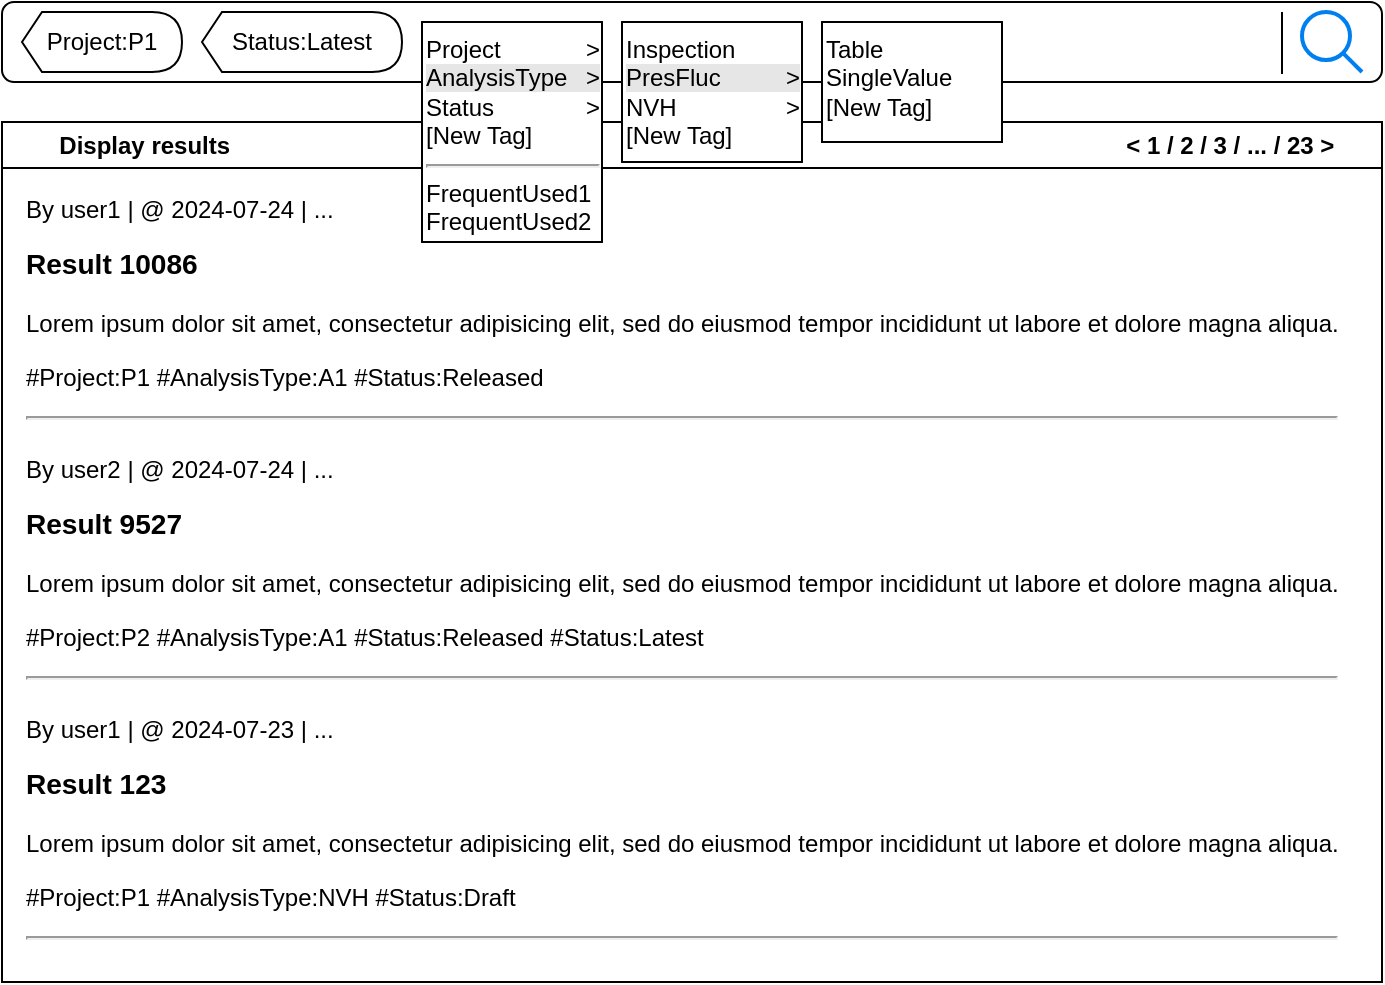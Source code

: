 <mxfile version="24.7.17" pages="3">
  <diagram name="TagSearch" id="zBwei9PQt_Li9ydob0ZS">
    <mxGraphModel dx="1042" dy="575" grid="1" gridSize="10" guides="1" tooltips="1" connect="1" arrows="1" fold="1" page="1" pageScale="1" pageWidth="850" pageHeight="1100" math="0" shadow="0">
      <root>
        <mxCell id="0" />
        <mxCell id="1" parent="0" />
        <mxCell id="ECkT6tzUoGMO_VVI9PxC-14" value="&lt;span style=&quot;white-space: pre;&quot;&gt;&#x9;&lt;/span&gt;Display results&lt;span style=&quot;white-space: pre;&quot;&gt;&#x9;&lt;/span&gt;&lt;span style=&quot;white-space: pre;&quot;&gt;&#x9;&lt;/span&gt;&lt;span style=&quot;white-space: pre;&quot;&gt;&#x9;&lt;/span&gt;&lt;span style=&quot;white-space: pre;&quot;&gt;&#x9;&lt;/span&gt;&lt;span style=&quot;white-space: pre;&quot;&gt;&#x9;&lt;/span&gt;&lt;span style=&quot;white-space: pre;&quot;&gt;&#x9;&lt;/span&gt;&lt;span style=&quot;white-space: pre;&quot;&gt;&#x9;&lt;/span&gt;&lt;span style=&quot;white-space: pre;&quot;&gt;&#x9;&lt;/span&gt;&lt;span style=&quot;white-space: pre;&quot;&gt;&#x9;&lt;/span&gt;&lt;span style=&quot;white-space: pre;&quot;&gt;&#x9;&lt;/span&gt;&lt;span style=&quot;white-space: pre;&quot;&gt;&#x9;&lt;/span&gt;&lt;span style=&quot;white-space: pre;&quot;&gt;&#x9;&lt;/span&gt;&lt;span style=&quot;white-space: pre;&quot;&gt;&#x9;&lt;/span&gt;&lt;span style=&quot;white-space: pre;&quot;&gt;&#x9;&lt;/span&gt;&lt;span style=&quot;white-space: pre;&quot;&gt;&#x9;&lt;span style=&quot;white-space: pre;&quot;&gt;&#x9;&lt;/span&gt;&lt;span style=&quot;white-space: pre;&quot;&gt;&#x9;&lt;/span&gt;&lt;/span&gt;&amp;lt; 1 / 2 / 3 / ... / 23 &amp;gt;" style="swimlane;whiteSpace=wrap;html=1;align=left;" parent="1" vertex="1">
          <mxGeometry x="90" y="110" width="690" height="430" as="geometry" />
        </mxCell>
        <mxCell id="ECkT6tzUoGMO_VVI9PxC-15" value="&lt;p style=&quot;margin-top: 0px;&quot;&gt;By user1 | @ 2024-07-24 | ...&lt;/p&gt;&lt;h3 style=&quot;margin-top: 0px;&quot;&gt;Result 10086&lt;/h3&gt;&lt;p&gt;Lorem ipsum dolor sit amet, consectetur adipisicing elit, sed do eiusmod tempor incididunt ut labore et dolore magna aliqua.&lt;/p&gt;&lt;p&gt;#Project:P1 #AnalysisType:A1 #Status:Released&lt;/p&gt;&lt;hr&gt;" style="text;html=1;whiteSpace=wrap;overflow=hidden;rounded=0;" parent="ECkT6tzUoGMO_VVI9PxC-14" vertex="1">
          <mxGeometry x="10" y="30" width="670" height="120" as="geometry" />
        </mxCell>
        <mxCell id="ECkT6tzUoGMO_VVI9PxC-16" value="&lt;p style=&quot;margin-top: 0px;&quot;&gt;By user2 | @ 2024-07-24 | ...&lt;/p&gt;&lt;h3 style=&quot;margin-top: 0px;&quot;&gt;Result 9527&lt;/h3&gt;&lt;p&gt;Lorem ipsum dolor sit amet, consectetur adipisicing elit, sed do eiusmod tempor incididunt ut labore et dolore magna aliqua.&lt;/p&gt;&lt;p&gt;#Project:P2 #AnalysisType:A1 #Status:Released #Status:Latest&lt;/p&gt;&lt;hr&gt;" style="text;html=1;whiteSpace=wrap;overflow=hidden;rounded=0;" parent="ECkT6tzUoGMO_VVI9PxC-14" vertex="1">
          <mxGeometry x="10" y="160" width="670" height="120" as="geometry" />
        </mxCell>
        <mxCell id="ECkT6tzUoGMO_VVI9PxC-17" value="&lt;p style=&quot;margin-top: 0px;&quot;&gt;By user1 | @ 2024-07-23 | ...&lt;/p&gt;&lt;h3 style=&quot;margin-top: 0px;&quot;&gt;Result 123&lt;/h3&gt;&lt;p&gt;Lorem ipsum dolor sit amet, consectetur adipisicing elit, sed do eiusmod tempor incididunt ut labore et dolore magna aliqua.&lt;/p&gt;&lt;p&gt;#Project:P1 #AnalysisType:NVH #Status:Draft&lt;/p&gt;&lt;hr&gt;" style="text;html=1;whiteSpace=wrap;overflow=hidden;rounded=0;" parent="ECkT6tzUoGMO_VVI9PxC-14" vertex="1">
          <mxGeometry x="10" y="290" width="670" height="120" as="geometry" />
        </mxCell>
        <mxCell id="ECkT6tzUoGMO_VVI9PxC-1" value="" style="rounded=1;whiteSpace=wrap;html=1;" parent="1" vertex="1">
          <mxGeometry x="90" y="50" width="690" height="40" as="geometry" />
        </mxCell>
        <mxCell id="ECkT6tzUoGMO_VVI9PxC-2" value="" style="html=1;verticalLabelPosition=bottom;align=center;labelBackgroundColor=#ffffff;verticalAlign=top;strokeWidth=2;strokeColor=#0080F0;shadow=0;dashed=0;shape=mxgraph.ios7.icons.looking_glass;" parent="1" vertex="1">
          <mxGeometry x="740" y="55" width="30" height="30" as="geometry" />
        </mxCell>
        <mxCell id="ECkT6tzUoGMO_VVI9PxC-3" value="" style="endArrow=none;html=1;rounded=0;" parent="1" edge="1">
          <mxGeometry width="50" height="50" relative="1" as="geometry">
            <mxPoint x="730" y="86" as="sourcePoint" />
            <mxPoint x="730" y="55" as="targetPoint" />
          </mxGeometry>
        </mxCell>
        <mxCell id="ECkT6tzUoGMO_VVI9PxC-6" value="Project&lt;span style=&quot;white-space: pre;&quot;&gt;&#x9;&lt;span style=&quot;white-space: pre;&quot;&gt;&#x9;&lt;/span&gt;&amp;gt;&lt;/span&gt;&lt;div&gt;&lt;span style=&quot;background-color: rgb(230, 230, 230);&quot;&gt;AnalysisType&lt;span style=&quot;white-space: pre;&quot;&gt;&#x9;&lt;/span&gt;&amp;gt;&lt;/span&gt;&lt;/div&gt;&lt;div&gt;Status&lt;span style=&quot;white-space: pre;&quot;&gt;&#x9;&lt;/span&gt;&lt;span style=&quot;white-space: pre;&quot;&gt;&#x9;&lt;/span&gt;&amp;gt;&lt;/div&gt;&lt;div&gt;[New Tag]&lt;/div&gt;&lt;div&gt;&lt;hr&gt;FrequentUsed1&lt;/div&gt;&lt;div&gt;FrequentUsed2&lt;/div&gt;" style="rounded=0;whiteSpace=wrap;html=1;align=left;verticalAlign=top;" parent="1" vertex="1">
          <mxGeometry x="300" y="60" width="90" height="110" as="geometry" />
        </mxCell>
        <mxCell id="ECkT6tzUoGMO_VVI9PxC-9" value="Project:P1" style="shape=display;whiteSpace=wrap;html=1;size=0.125;" parent="1" vertex="1">
          <mxGeometry x="100" y="55" width="80" height="30" as="geometry" />
        </mxCell>
        <mxCell id="ECkT6tzUoGMO_VVI9PxC-10" value="Status:Latest" style="shape=display;whiteSpace=wrap;html=1;size=0.1;" parent="1" vertex="1">
          <mxGeometry x="190" y="55" width="100" height="30" as="geometry" />
        </mxCell>
        <mxCell id="ECkT6tzUoGMO_VVI9PxC-12" value="Inspection&lt;br&gt;&lt;div&gt;&lt;span style=&quot;background-color: rgb(230, 230, 230);&quot;&gt;PresFluc&lt;span style=&quot;white-space: pre;&quot;&gt;&#x9;&lt;span style=&quot;white-space: pre;&quot;&gt;&#x9;&lt;/span&gt;&lt;/span&gt;&amp;gt;&lt;/span&gt;&lt;/div&gt;&lt;div&gt;NVH&lt;span style=&quot;white-space: pre;&quot;&gt;&#x9;&lt;/span&gt;&lt;span style=&quot;white-space: pre;&quot;&gt;&#x9;&lt;/span&gt;&amp;gt;&lt;/div&gt;&lt;div&gt;[New Tag]&lt;/div&gt;" style="rounded=0;whiteSpace=wrap;html=1;align=left;verticalAlign=top;" parent="1" vertex="1">
          <mxGeometry x="400" y="60" width="90" height="70" as="geometry" />
        </mxCell>
        <mxCell id="ECkT6tzUoGMO_VVI9PxC-13" value="&lt;div&gt;Table&lt;/div&gt;&lt;div&gt;SingleValue&lt;/div&gt;&lt;div&gt;[New Tag]&lt;/div&gt;" style="rounded=0;whiteSpace=wrap;html=1;align=left;verticalAlign=top;" parent="1" vertex="1">
          <mxGeometry x="500" y="60" width="90" height="60" as="geometry" />
        </mxCell>
      </root>
    </mxGraphModel>
  </diagram>
  <diagram id="V8-8T3nEZxwxPEHthSAI" name="Analysis2Stat">
    <mxGraphModel dx="1042" dy="575" grid="1" gridSize="10" guides="1" tooltips="1" connect="1" arrows="1" fold="1" page="1" pageScale="1" pageWidth="850" pageHeight="1100" math="0" shadow="0">
      <root>
        <mxCell id="0" />
        <mxCell id="1" parent="0" />
        <mxCell id="Xb0zvxQMypjNWtAaK_UK-1" value="Result database" style="rounded=1;whiteSpace=wrap;html=1;" vertex="1" parent="1">
          <mxGeometry x="550" y="160" width="120" height="60" as="geometry" />
        </mxCell>
        <mxCell id="Xb0zvxQMypjNWtAaK_UK-2" value="Analysis service" style="rounded=1;whiteSpace=wrap;html=1;" vertex="1" parent="1">
          <mxGeometry x="180" y="160" width="120" height="60" as="geometry" />
        </mxCell>
        <mxCell id="Xb0zvxQMypjNWtAaK_UK-3" value="Analysis recipe" style="image;aspect=fixed;html=1;points=[];align=center;fontSize=12;image=img/lib/azure2/general/Files.svg;" vertex="1" parent="1">
          <mxGeometry x="210" y="60" width="54.86" height="60" as="geometry" />
        </mxCell>
        <mxCell id="Xb0zvxQMypjNWtAaK_UK-4" value="Stat results" style="sketch=0;html=1;aspect=fixed;strokeColor=none;shadow=0;fillColor=#3B8DF1;verticalAlign=top;labelPosition=center;verticalLabelPosition=bottom;shape=mxgraph.gcp2.database_3" vertex="1" parent="1">
          <mxGeometry x="570" y="40" width="56" height="80" as="geometry" />
        </mxCell>
        <mxCell id="Xb0zvxQMypjNWtAaK_UK-5" value="" style="endArrow=classic;html=1;rounded=0;" edge="1" parent="1">
          <mxGeometry width="50" height="50" relative="1" as="geometry">
            <mxPoint x="80" y="350" as="sourcePoint" />
            <mxPoint x="80" y="250" as="targetPoint" />
          </mxGeometry>
        </mxCell>
        <mxCell id="Xb0zvxQMypjNWtAaK_UK-6" value="" style="endArrow=classic;html=1;rounded=0;" edge="1" parent="1">
          <mxGeometry width="50" height="50" relative="1" as="geometry">
            <mxPoint x="80" y="350" as="sourcePoint" />
            <mxPoint x="290" y="350" as="targetPoint" />
          </mxGeometry>
        </mxCell>
        <mxCell id="Xb0zvxQMypjNWtAaK_UK-7" value="" style="endArrow=none;html=1;rounded=0;" edge="1" parent="1">
          <mxGeometry width="50" height="50" relative="1" as="geometry">
            <mxPoint x="90" y="340" as="sourcePoint" />
            <mxPoint x="270" y="350" as="targetPoint" />
            <Array as="points">
              <mxPoint x="110" y="340" />
              <mxPoint x="120" y="310" />
              <mxPoint x="130" y="330" />
              <mxPoint x="150" y="250" />
              <mxPoint x="160" y="300" />
              <mxPoint x="180" y="340" />
              <mxPoint x="200" y="330" />
              <mxPoint x="210" y="340" />
              <mxPoint x="220" y="290" />
              <mxPoint x="230" y="340" />
            </Array>
          </mxGeometry>
        </mxCell>
        <mxCell id="Xb0zvxQMypjNWtAaK_UK-8" value="" style="endArrow=classic;html=1;rounded=0;" edge="1" parent="1">
          <mxGeometry width="50" height="50" relative="1" as="geometry">
            <mxPoint x="480" y="350" as="sourcePoint" />
            <mxPoint x="480" y="260" as="targetPoint" />
          </mxGeometry>
        </mxCell>
        <mxCell id="Xb0zvxQMypjNWtAaK_UK-9" value="" style="endArrow=classic;html=1;rounded=0;" edge="1" parent="1">
          <mxGeometry width="50" height="50" relative="1" as="geometry">
            <mxPoint x="480" y="350" as="sourcePoint" />
            <mxPoint x="710" y="350" as="targetPoint" />
          </mxGeometry>
        </mxCell>
        <mxCell id="Xb0zvxQMypjNWtAaK_UK-10" value="" style="shape=waypoint;sketch=0;fillStyle=solid;size=6;pointerEvents=1;points=[];fillColor=none;resizable=0;rotatable=0;perimeter=centerPerimeter;snapToPoint=1;" vertex="1" parent="1">
          <mxGeometry x="490" y="320" width="20" height="20" as="geometry" />
        </mxCell>
        <mxCell id="Xb0zvxQMypjNWtAaK_UK-11" value="" style="shape=waypoint;sketch=0;fillStyle=solid;size=6;pointerEvents=1;points=[];fillColor=none;resizable=0;rotatable=0;perimeter=centerPerimeter;snapToPoint=1;" vertex="1" parent="1">
          <mxGeometry x="510" y="310" width="20" height="20" as="geometry" />
        </mxCell>
        <mxCell id="Xb0zvxQMypjNWtAaK_UK-12" value="" style="shape=waypoint;sketch=0;fillStyle=solid;size=6;pointerEvents=1;points=[];fillColor=none;resizable=0;rotatable=0;perimeter=centerPerimeter;snapToPoint=1;" vertex="1" parent="1">
          <mxGeometry x="530" y="330" width="20" height="20" as="geometry" />
        </mxCell>
        <mxCell id="Xb0zvxQMypjNWtAaK_UK-13" value="" style="shape=waypoint;sketch=0;fillStyle=solid;size=6;pointerEvents=1;points=[];fillColor=none;resizable=0;rotatable=0;perimeter=centerPerimeter;snapToPoint=1;" vertex="1" parent="1">
          <mxGeometry x="550" y="320" width="20" height="20" as="geometry" />
        </mxCell>
        <mxCell id="Xb0zvxQMypjNWtAaK_UK-14" value="" style="shape=waypoint;sketch=0;fillStyle=solid;size=6;pointerEvents=1;points=[];fillColor=none;resizable=0;rotatable=0;perimeter=centerPerimeter;snapToPoint=1;" vertex="1" parent="1">
          <mxGeometry x="570" y="330" width="20" height="20" as="geometry" />
        </mxCell>
        <mxCell id="Xb0zvxQMypjNWtAaK_UK-15" value="" style="shape=waypoint;sketch=0;fillStyle=solid;size=6;pointerEvents=1;points=[];fillColor=none;resizable=0;rotatable=0;perimeter=centerPerimeter;snapToPoint=1;" vertex="1" parent="1">
          <mxGeometry x="590" y="310" width="20" height="20" as="geometry" />
        </mxCell>
        <mxCell id="Xb0zvxQMypjNWtAaK_UK-16" value="" style="shape=waypoint;sketch=0;fillStyle=solid;size=6;pointerEvents=1;points=[];fillColor=none;resizable=0;rotatable=0;perimeter=centerPerimeter;snapToPoint=1;" vertex="1" parent="1">
          <mxGeometry x="610" y="320" width="20" height="20" as="geometry" />
        </mxCell>
        <mxCell id="Xb0zvxQMypjNWtAaK_UK-17" value="" style="shape=waypoint;sketch=0;fillStyle=solid;size=6;pointerEvents=1;points=[];fillColor=none;resizable=0;rotatable=0;perimeter=centerPerimeter;snapToPoint=1;" vertex="1" parent="1">
          <mxGeometry x="630" y="250" width="20" height="20" as="geometry" />
        </mxCell>
        <mxCell id="Xb0zvxQMypjNWtAaK_UK-18" value="" style="shape=waypoint;sketch=0;fillStyle=solid;size=6;pointerEvents=1;points=[];fillColor=none;resizable=0;rotatable=0;perimeter=centerPerimeter;snapToPoint=1;" vertex="1" parent="1">
          <mxGeometry x="650" y="320" width="20" height="20" as="geometry" />
        </mxCell>
        <mxCell id="Xb0zvxQMypjNWtAaK_UK-19" value="" style="shape=waypoint;sketch=0;fillStyle=solid;size=6;pointerEvents=1;points=[];fillColor=none;resizable=0;rotatable=0;perimeter=centerPerimeter;snapToPoint=1;" vertex="1" parent="1">
          <mxGeometry x="670" y="320" width="20" height="20" as="geometry" />
        </mxCell>
        <mxCell id="Xb0zvxQMypjNWtAaK_UK-20" value="" style="endArrow=none;dashed=1;html=1;rounded=0;" edge="1" parent="1">
          <mxGeometry width="50" height="50" relative="1" as="geometry">
            <mxPoint x="150" y="340" as="sourcePoint" />
            <mxPoint x="150" y="210" as="targetPoint" />
          </mxGeometry>
        </mxCell>
        <mxCell id="Xb0zvxQMypjNWtAaK_UK-21" value="Extraction" style="endArrow=classic;html=1;rounded=0;dashed=1;dashPattern=1 2;" edge="1" parent="1" target="Xb0zvxQMypjNWtAaK_UK-10">
          <mxGeometry width="50" height="50" relative="1" as="geometry">
            <mxPoint x="150" y="250" as="sourcePoint" />
            <mxPoint x="390" y="280" as="targetPoint" />
            <Array as="points">
              <mxPoint x="330" y="250" />
              <mxPoint x="330" y="330" />
            </Array>
          </mxGeometry>
        </mxCell>
        <mxCell id="Xb0zvxQMypjNWtAaK_UK-22" value="Push stat to" style="shape=flexArrow;endArrow=classic;startArrow=none;html=1;rounded=0;startFill=0;width=5;endSize=12.87;endWidth=6;" edge="1" parent="1">
          <mxGeometry x="-0.222" width="100" height="100" relative="1" as="geometry">
            <mxPoint x="340" y="189.5" as="sourcePoint" />
            <mxPoint x="520" y="190" as="targetPoint" />
            <mxPoint as="offset" />
          </mxGeometry>
        </mxCell>
      </root>
    </mxGraphModel>
  </diagram>
  <diagram id="yfGgA-U7RT7hAIymL89N" name="ModulePage">
    <mxGraphModel dx="192" dy="575" grid="1" gridSize="10" guides="1" tooltips="1" connect="1" arrows="1" fold="1" page="1" pageScale="1" pageWidth="850" pageHeight="1100" math="0" shadow="0">
      <root>
        <mxCell id="0" />
        <mxCell id="1" parent="0" />
        <mxCell id="W4cOAw-lcOV68KUZKJWi-1" value="" style="rounded=0;whiteSpace=wrap;html=1;" vertex="1" parent="1">
          <mxGeometry x="861" y="15" width="510" height="375" as="geometry" />
        </mxCell>
        <mxCell id="W4cOAw-lcOV68KUZKJWi-2" value="" style="rounded=0;whiteSpace=wrap;html=1;" vertex="1" parent="1">
          <mxGeometry x="1390" y="15" width="300" height="120" as="geometry" />
        </mxCell>
        <mxCell id="W4cOAw-lcOV68KUZKJWi-3" value="Project:P1" style="shape=display;whiteSpace=wrap;html=1;size=0.125;" vertex="1" parent="1">
          <mxGeometry x="1400" y="25" width="80" height="30" as="geometry" />
        </mxCell>
        <mxCell id="W4cOAw-lcOV68KUZKJWi-4" value="Status:Latest" style="shape=display;whiteSpace=wrap;html=1;size=0.1;" vertex="1" parent="1">
          <mxGeometry x="1500" y="25" width="100" height="30" as="geometry" />
        </mxCell>
        <mxCell id="W4cOAw-lcOV68KUZKJWi-5" value="Project LT1 TPQ" style="text;html=1;align=left;verticalAlign=middle;whiteSpace=wrap;rounded=0;fontStyle=1;fontSize=16;" vertex="1" parent="1">
          <mxGeometry x="881" y="25" width="210" height="30" as="geometry" />
        </mxCell>
        <mxCell id="W4cOAw-lcOV68KUZKJWi-6" value="" style="shape=table;startSize=0;container=1;collapsible=0;childLayout=tableLayout;fontSize=10;align=center;" vertex="1" parent="1">
          <mxGeometry x="881" y="85" width="470" height="120" as="geometry" />
        </mxCell>
        <mxCell id="W4cOAw-lcOV68KUZKJWi-7" value="" style="shape=tableRow;horizontal=0;startSize=0;swimlaneHead=0;swimlaneBody=0;strokeColor=inherit;top=0;left=0;bottom=0;right=0;collapsible=0;dropTarget=0;fillColor=none;points=[[0,0.5],[1,0.5]];portConstraint=eastwest;fontSize=10;" vertex="1" parent="W4cOAw-lcOV68KUZKJWi-6">
          <mxGeometry width="470" height="30" as="geometry" />
        </mxCell>
        <mxCell id="W4cOAw-lcOV68KUZKJWi-8" style="shape=partialRectangle;html=1;whiteSpace=wrap;connectable=0;strokeColor=inherit;overflow=hidden;fillColor=none;top=0;left=0;bottom=0;right=0;pointerEvents=1;fontSize=10;" vertex="1" parent="W4cOAw-lcOV68KUZKJWi-7">
          <mxGeometry width="94" height="30" as="geometry">
            <mxRectangle width="94" height="30" as="alternateBounds" />
          </mxGeometry>
        </mxCell>
        <mxCell id="W4cOAw-lcOV68KUZKJWi-9" value="Measurement 1" style="shape=partialRectangle;html=1;whiteSpace=wrap;connectable=0;strokeColor=inherit;overflow=hidden;fillColor=none;top=0;left=0;bottom=0;right=0;pointerEvents=1;fontSize=10;fontStyle=1" vertex="1" parent="W4cOAw-lcOV68KUZKJWi-7">
          <mxGeometry x="94" width="94" height="30" as="geometry">
            <mxRectangle width="94" height="30" as="alternateBounds" />
          </mxGeometry>
        </mxCell>
        <mxCell id="W4cOAw-lcOV68KUZKJWi-10" value="Measurement 2" style="shape=partialRectangle;html=1;whiteSpace=wrap;connectable=0;strokeColor=inherit;overflow=hidden;fillColor=none;top=0;left=0;bottom=0;right=0;pointerEvents=1;fontSize=10;fontStyle=1" vertex="1" parent="W4cOAw-lcOV68KUZKJWi-7">
          <mxGeometry x="188" width="94" height="30" as="geometry">
            <mxRectangle width="94" height="30" as="alternateBounds" />
          </mxGeometry>
        </mxCell>
        <mxCell id="W4cOAw-lcOV68KUZKJWi-11" value="..." style="shape=partialRectangle;html=1;whiteSpace=wrap;connectable=0;strokeColor=inherit;overflow=hidden;fillColor=none;top=0;left=0;bottom=0;right=0;pointerEvents=1;fontSize=10;fontStyle=1" vertex="1" parent="W4cOAw-lcOV68KUZKJWi-7">
          <mxGeometry x="282" width="94" height="30" as="geometry">
            <mxRectangle width="94" height="30" as="alternateBounds" />
          </mxGeometry>
        </mxCell>
        <mxCell id="W4cOAw-lcOV68KUZKJWi-12" value="Measurement N" style="shape=partialRectangle;html=1;whiteSpace=wrap;connectable=0;strokeColor=inherit;overflow=hidden;fillColor=none;top=0;left=0;bottom=0;right=0;pointerEvents=1;fontSize=10;fontStyle=1" vertex="1" parent="W4cOAw-lcOV68KUZKJWi-7">
          <mxGeometry x="376" width="94" height="30" as="geometry">
            <mxRectangle width="94" height="30" as="alternateBounds" />
          </mxGeometry>
        </mxCell>
        <mxCell id="W4cOAw-lcOV68KUZKJWi-13" value="" style="shape=tableRow;horizontal=0;startSize=0;swimlaneHead=0;swimlaneBody=0;strokeColor=inherit;top=0;left=0;bottom=0;right=0;collapsible=0;dropTarget=0;fillColor=none;points=[[0,0.5],[1,0.5]];portConstraint=eastwest;fontSize=10;" vertex="1" parent="W4cOAw-lcOV68KUZKJWi-6">
          <mxGeometry y="30" width="470" height="30" as="geometry" />
        </mxCell>
        <mxCell id="W4cOAw-lcOV68KUZKJWi-14" value="Feature A" style="shape=partialRectangle;html=1;whiteSpace=wrap;connectable=0;strokeColor=inherit;overflow=hidden;fillColor=none;top=0;left=0;bottom=0;right=0;pointerEvents=1;fontSize=10;labelBackgroundColor=default;fontStyle=1" vertex="1" parent="W4cOAw-lcOV68KUZKJWi-13">
          <mxGeometry width="94" height="30" as="geometry">
            <mxRectangle width="94" height="30" as="alternateBounds" />
          </mxGeometry>
        </mxCell>
        <mxCell id="W4cOAw-lcOV68KUZKJWi-15" value="" style="shape=partialRectangle;html=1;whiteSpace=wrap;connectable=0;strokeColor=inherit;overflow=hidden;fillColor=none;top=0;left=0;bottom=0;right=0;pointerEvents=1;fontSize=10;" vertex="1" parent="W4cOAw-lcOV68KUZKJWi-13">
          <mxGeometry x="94" width="94" height="30" as="geometry">
            <mxRectangle width="94" height="30" as="alternateBounds" />
          </mxGeometry>
        </mxCell>
        <mxCell id="W4cOAw-lcOV68KUZKJWi-16" value="" style="shape=partialRectangle;html=1;whiteSpace=wrap;connectable=0;strokeColor=inherit;overflow=hidden;fillColor=none;top=0;left=0;bottom=0;right=0;pointerEvents=1;fontSize=10;" vertex="1" parent="W4cOAw-lcOV68KUZKJWi-13">
          <mxGeometry x="188" width="94" height="30" as="geometry">
            <mxRectangle width="94" height="30" as="alternateBounds" />
          </mxGeometry>
        </mxCell>
        <mxCell id="W4cOAw-lcOV68KUZKJWi-17" value="" style="shape=partialRectangle;html=1;whiteSpace=wrap;connectable=0;strokeColor=inherit;overflow=hidden;fillColor=none;top=0;left=0;bottom=0;right=0;pointerEvents=1;fontSize=10;" vertex="1" parent="W4cOAw-lcOV68KUZKJWi-13">
          <mxGeometry x="282" width="94" height="30" as="geometry">
            <mxRectangle width="94" height="30" as="alternateBounds" />
          </mxGeometry>
        </mxCell>
        <mxCell id="W4cOAw-lcOV68KUZKJWi-18" style="shape=partialRectangle;html=1;whiteSpace=wrap;connectable=0;strokeColor=inherit;overflow=hidden;fillColor=none;top=0;left=0;bottom=0;right=0;pointerEvents=1;fontSize=10;" vertex="1" parent="W4cOAw-lcOV68KUZKJWi-13">
          <mxGeometry x="376" width="94" height="30" as="geometry">
            <mxRectangle width="94" height="30" as="alternateBounds" />
          </mxGeometry>
        </mxCell>
        <mxCell id="W4cOAw-lcOV68KUZKJWi-19" value="" style="shape=tableRow;horizontal=0;startSize=0;swimlaneHead=0;swimlaneBody=0;strokeColor=inherit;top=0;left=0;bottom=0;right=0;collapsible=0;dropTarget=0;fillColor=none;points=[[0,0.5],[1,0.5]];portConstraint=eastwest;fontSize=10;" vertex="1" parent="W4cOAw-lcOV68KUZKJWi-6">
          <mxGeometry y="60" width="470" height="30" as="geometry" />
        </mxCell>
        <mxCell id="W4cOAw-lcOV68KUZKJWi-20" value="Feature B" style="shape=partialRectangle;html=1;whiteSpace=wrap;connectable=0;strokeColor=inherit;overflow=hidden;fillColor=none;top=0;left=0;bottom=0;right=0;pointerEvents=1;fontSize=10;labelBackgroundColor=default;fontStyle=1" vertex="1" parent="W4cOAw-lcOV68KUZKJWi-19">
          <mxGeometry width="94" height="30" as="geometry">
            <mxRectangle width="94" height="30" as="alternateBounds" />
          </mxGeometry>
        </mxCell>
        <mxCell id="W4cOAw-lcOV68KUZKJWi-21" value="" style="shape=partialRectangle;html=1;whiteSpace=wrap;connectable=0;strokeColor=inherit;overflow=hidden;fillColor=none;top=0;left=0;bottom=0;right=0;pointerEvents=1;fontSize=10;" vertex="1" parent="W4cOAw-lcOV68KUZKJWi-19">
          <mxGeometry x="94" width="94" height="30" as="geometry">
            <mxRectangle width="94" height="30" as="alternateBounds" />
          </mxGeometry>
        </mxCell>
        <mxCell id="W4cOAw-lcOV68KUZKJWi-22" value="" style="shape=partialRectangle;html=1;whiteSpace=wrap;connectable=0;strokeColor=inherit;overflow=hidden;fillColor=none;top=0;left=0;bottom=0;right=0;pointerEvents=1;fontSize=10;" vertex="1" parent="W4cOAw-lcOV68KUZKJWi-19">
          <mxGeometry x="188" width="94" height="30" as="geometry">
            <mxRectangle width="94" height="30" as="alternateBounds" />
          </mxGeometry>
        </mxCell>
        <mxCell id="W4cOAw-lcOV68KUZKJWi-23" value="" style="shape=partialRectangle;html=1;whiteSpace=wrap;connectable=0;strokeColor=inherit;overflow=hidden;fillColor=none;top=0;left=0;bottom=0;right=0;pointerEvents=1;fontSize=10;" vertex="1" parent="W4cOAw-lcOV68KUZKJWi-19">
          <mxGeometry x="282" width="94" height="30" as="geometry">
            <mxRectangle width="94" height="30" as="alternateBounds" />
          </mxGeometry>
        </mxCell>
        <mxCell id="W4cOAw-lcOV68KUZKJWi-24" style="shape=partialRectangle;html=1;whiteSpace=wrap;connectable=0;strokeColor=inherit;overflow=hidden;fillColor=none;top=0;left=0;bottom=0;right=0;pointerEvents=1;fontSize=10;" vertex="1" parent="W4cOAw-lcOV68KUZKJWi-19">
          <mxGeometry x="376" width="94" height="30" as="geometry">
            <mxRectangle width="94" height="30" as="alternateBounds" />
          </mxGeometry>
        </mxCell>
        <mxCell id="W4cOAw-lcOV68KUZKJWi-25" style="shape=tableRow;horizontal=0;startSize=0;swimlaneHead=0;swimlaneBody=0;strokeColor=inherit;top=0;left=0;bottom=0;right=0;collapsible=0;dropTarget=0;fillColor=none;points=[[0,0.5],[1,0.5]];portConstraint=eastwest;fontSize=10;" vertex="1" parent="W4cOAw-lcOV68KUZKJWi-6">
          <mxGeometry y="90" width="470" height="30" as="geometry" />
        </mxCell>
        <mxCell id="W4cOAw-lcOV68KUZKJWi-26" value="..." style="shape=partialRectangle;html=1;whiteSpace=wrap;connectable=0;strokeColor=inherit;overflow=hidden;fillColor=none;top=0;left=0;bottom=0;right=0;pointerEvents=1;fontSize=10;labelBackgroundColor=default;fontStyle=1" vertex="1" parent="W4cOAw-lcOV68KUZKJWi-25">
          <mxGeometry width="94" height="30" as="geometry">
            <mxRectangle width="94" height="30" as="alternateBounds" />
          </mxGeometry>
        </mxCell>
        <mxCell id="W4cOAw-lcOV68KUZKJWi-27" style="shape=partialRectangle;html=1;whiteSpace=wrap;connectable=0;strokeColor=inherit;overflow=hidden;fillColor=none;top=0;left=0;bottom=0;right=0;pointerEvents=1;fontSize=10;" vertex="1" parent="W4cOAw-lcOV68KUZKJWi-25">
          <mxGeometry x="94" width="94" height="30" as="geometry">
            <mxRectangle width="94" height="30" as="alternateBounds" />
          </mxGeometry>
        </mxCell>
        <mxCell id="W4cOAw-lcOV68KUZKJWi-28" style="shape=partialRectangle;html=1;whiteSpace=wrap;connectable=0;strokeColor=inherit;overflow=hidden;fillColor=none;top=0;left=0;bottom=0;right=0;pointerEvents=1;fontSize=10;" vertex="1" parent="W4cOAw-lcOV68KUZKJWi-25">
          <mxGeometry x="188" width="94" height="30" as="geometry">
            <mxRectangle width="94" height="30" as="alternateBounds" />
          </mxGeometry>
        </mxCell>
        <mxCell id="W4cOAw-lcOV68KUZKJWi-29" style="shape=partialRectangle;html=1;whiteSpace=wrap;connectable=0;strokeColor=inherit;overflow=hidden;fillColor=none;top=0;left=0;bottom=0;right=0;pointerEvents=1;fontSize=10;" vertex="1" parent="W4cOAw-lcOV68KUZKJWi-25">
          <mxGeometry x="282" width="94" height="30" as="geometry">
            <mxRectangle width="94" height="30" as="alternateBounds" />
          </mxGeometry>
        </mxCell>
        <mxCell id="W4cOAw-lcOV68KUZKJWi-30" style="shape=partialRectangle;html=1;whiteSpace=wrap;connectable=0;strokeColor=inherit;overflow=hidden;fillColor=none;top=0;left=0;bottom=0;right=0;pointerEvents=1;fontSize=10;" vertex="1" parent="W4cOAw-lcOV68KUZKJWi-25">
          <mxGeometry x="376" width="94" height="30" as="geometry">
            <mxRectangle width="94" height="30" as="alternateBounds" />
          </mxGeometry>
        </mxCell>
        <mxCell id="W4cOAw-lcOV68KUZKJWi-31" value="@ 2024-07-29" style="text;html=1;align=center;verticalAlign=middle;whiteSpace=wrap;rounded=0;" vertex="1" parent="1">
          <mxGeometry x="1271" y="25" width="90" height="30" as="geometry" />
        </mxCell>
        <mxCell id="W4cOAw-lcOV68KUZKJWi-32" value="" style="endArrow=none;html=1;rounded=0;dashed=1;" edge="1" parent="1">
          <mxGeometry width="50" height="50" relative="1" as="geometry">
            <mxPoint x="876" y="65" as="sourcePoint" />
            <mxPoint x="1356" y="65" as="targetPoint" />
          </mxGeometry>
        </mxCell>
        <mxCell id="W4cOAw-lcOV68KUZKJWi-33" value="" style="rounded=0;whiteSpace=wrap;html=1;" vertex="1" parent="1">
          <mxGeometry x="1390" y="142.5" width="300" height="120" as="geometry" />
        </mxCell>
        <mxCell id="W4cOAw-lcOV68KUZKJWi-34" value="Channel1" style="shape=display;whiteSpace=wrap;html=1;size=0.125;" vertex="1" parent="1">
          <mxGeometry x="1400" y="155" width="80" height="30" as="geometry" />
        </mxCell>
        <mxCell id="W4cOAw-lcOV68KUZKJWi-35" value="Channel2" style="shape=display;whiteSpace=wrap;html=1;size=0.125;" vertex="1" parent="1">
          <mxGeometry x="1490" y="155" width="80" height="30" as="geometry" />
        </mxCell>
        <mxCell id="W4cOAw-lcOV68KUZKJWi-36" value="TypeA" style="shape=display;whiteSpace=wrap;html=1;size=0.125;" vertex="1" parent="1">
          <mxGeometry x="1400" y="195" width="80" height="30" as="geometry" />
        </mxCell>
        <mxCell id="W4cOAw-lcOV68KUZKJWi-37" value="" style="rounded=0;whiteSpace=wrap;html=1;" vertex="1" parent="1">
          <mxGeometry x="861" y="428" width="509" height="330" as="geometry" />
        </mxCell>
        <mxCell id="W4cOAw-lcOV68KUZKJWi-38" value="Date 1" style="html=1;whiteSpace=wrap;strokeColor=none;fillColor=#0079D6;labelPosition=center;verticalLabelPosition=middle;verticalAlign=top;align=center;fontSize=12;outlineConnect=0;spacingTop=-6;fontColor=#FFFFFF;sketch=0;shape=mxgraph.sitemap.photo;" vertex="1" parent="1">
          <mxGeometry x="910" y="508" width="120" height="70" as="geometry" />
        </mxCell>
        <mxCell id="W4cOAw-lcOV68KUZKJWi-39" value="Date 2" style="html=1;whiteSpace=wrap;strokeColor=none;fillColor=#0079D6;labelPosition=center;verticalLabelPosition=middle;verticalAlign=top;align=center;fontSize=12;outlineConnect=0;spacingTop=-6;fontColor=#FFFFFF;sketch=0;shape=mxgraph.sitemap.photo;" vertex="1" parent="1">
          <mxGeometry x="1040" y="508" width="120" height="70" as="geometry" />
        </mxCell>
        <mxCell id="W4cOAw-lcOV68KUZKJWi-40" value="Date N" style="html=1;whiteSpace=wrap;strokeColor=none;fillColor=#0079D6;labelPosition=center;verticalLabelPosition=middle;verticalAlign=top;align=center;fontSize=12;outlineConnect=0;spacingTop=-6;fontColor=#FFFFFF;sketch=0;shape=mxgraph.sitemap.photo;" vertex="1" parent="1">
          <mxGeometry x="1170" y="508" width="120" height="70" as="geometry" />
        </mxCell>
        <mxCell id="W4cOAw-lcOV68KUZKJWi-41" value="Date 1" style="html=1;whiteSpace=wrap;strokeColor=none;fillColor=#0079D6;labelPosition=center;verticalLabelPosition=middle;verticalAlign=top;align=center;fontSize=12;outlineConnect=0;spacingTop=-6;fontColor=#FFFFFF;sketch=0;shape=mxgraph.sitemap.photo;" vertex="1" parent="1">
          <mxGeometry x="910" y="588" width="120" height="70" as="geometry" />
        </mxCell>
        <mxCell id="W4cOAw-lcOV68KUZKJWi-42" value="Date 2" style="html=1;whiteSpace=wrap;strokeColor=none;fillColor=#0079D6;labelPosition=center;verticalLabelPosition=middle;verticalAlign=top;align=center;fontSize=12;outlineConnect=0;spacingTop=-6;fontColor=#FFFFFF;sketch=0;shape=mxgraph.sitemap.photo;" vertex="1" parent="1">
          <mxGeometry x="1040" y="588" width="120" height="70" as="geometry" />
        </mxCell>
        <mxCell id="W4cOAw-lcOV68KUZKJWi-43" value="Date N" style="html=1;whiteSpace=wrap;strokeColor=none;fillColor=#0079D6;labelPosition=center;verticalLabelPosition=middle;verticalAlign=top;align=center;fontSize=12;outlineConnect=0;spacingTop=-6;fontColor=#FFFFFF;sketch=0;shape=mxgraph.sitemap.photo;" vertex="1" parent="1">
          <mxGeometry x="1170" y="588" width="120" height="70" as="geometry" />
        </mxCell>
        <mxCell id="W4cOAw-lcOV68KUZKJWi-44" value="Date 1" style="html=1;whiteSpace=wrap;strokeColor=none;fillColor=#0079D6;labelPosition=center;verticalLabelPosition=middle;verticalAlign=top;align=center;fontSize=12;outlineConnect=0;spacingTop=-6;fontColor=#FFFFFF;sketch=0;shape=mxgraph.sitemap.photo;" vertex="1" parent="1">
          <mxGeometry x="910" y="668" width="120" height="70" as="geometry" />
        </mxCell>
        <mxCell id="W4cOAw-lcOV68KUZKJWi-45" value="Date 2" style="html=1;whiteSpace=wrap;strokeColor=none;fillColor=#0079D6;labelPosition=center;verticalLabelPosition=middle;verticalAlign=top;align=center;fontSize=12;outlineConnect=0;spacingTop=-6;fontColor=#FFFFFF;sketch=0;shape=mxgraph.sitemap.photo;" vertex="1" parent="1">
          <mxGeometry x="1040" y="668" width="120" height="70" as="geometry" />
        </mxCell>
        <mxCell id="W4cOAw-lcOV68KUZKJWi-46" value="Date N" style="html=1;whiteSpace=wrap;strokeColor=none;fillColor=#0079D6;labelPosition=center;verticalLabelPosition=middle;verticalAlign=top;align=center;fontSize=12;outlineConnect=0;spacingTop=-6;fontColor=#FFFFFF;sketch=0;shape=mxgraph.sitemap.photo;" vertex="1" parent="1">
          <mxGeometry x="1170" y="668" width="120" height="70" as="geometry" />
        </mxCell>
        <mxCell id="W4cOAw-lcOV68KUZKJWi-47" value="Project LT2 Layered Photos" style="text;html=1;align=left;verticalAlign=middle;whiteSpace=wrap;rounded=0;fontStyle=1;fontSize=16;" vertex="1" parent="1">
          <mxGeometry x="878" y="438" width="232" height="30" as="geometry" />
        </mxCell>
        <mxCell id="W4cOAw-lcOV68KUZKJWi-48" value="@ 2024-07-29" style="text;html=1;align=center;verticalAlign=middle;whiteSpace=wrap;rounded=0;" vertex="1" parent="1">
          <mxGeometry x="1268" y="438" width="90" height="30" as="geometry" />
        </mxCell>
        <mxCell id="W4cOAw-lcOV68KUZKJWi-49" value="" style="endArrow=none;html=1;rounded=0;dashed=1;" edge="1" parent="1">
          <mxGeometry width="50" height="50" relative="1" as="geometry">
            <mxPoint x="873" y="478" as="sourcePoint" />
            <mxPoint x="1353" y="478" as="targetPoint" />
          </mxGeometry>
        </mxCell>
        <mxCell id="W4cOAw-lcOV68KUZKJWi-50" value="" style="rounded=0;whiteSpace=wrap;html=1;" vertex="1" parent="1">
          <mxGeometry x="861" y="804" width="509" height="330" as="geometry" />
        </mxCell>
        <mxCell id="W4cOAw-lcOV68KUZKJWi-51" value="Date 1" style="html=1;whiteSpace=wrap;strokeColor=none;fillColor=#0079D6;labelPosition=center;verticalLabelPosition=middle;verticalAlign=top;align=center;fontSize=12;outlineConnect=0;spacingTop=-6;fontColor=#FFFFFF;sketch=0;shape=mxgraph.sitemap.photo;" vertex="1" parent="1">
          <mxGeometry x="921" y="874" width="190" height="130" as="geometry" />
        </mxCell>
        <mxCell id="W4cOAw-lcOV68KUZKJWi-52" value="Project Failure" style="text;html=1;align=left;verticalAlign=middle;whiteSpace=wrap;rounded=0;fontStyle=1;fontSize=16;" vertex="1" parent="1">
          <mxGeometry x="878" y="814" width="210" height="30" as="geometry" />
        </mxCell>
        <mxCell id="W4cOAw-lcOV68KUZKJWi-53" value="@ 2024-07-29" style="text;html=1;align=center;verticalAlign=middle;whiteSpace=wrap;rounded=0;" vertex="1" parent="1">
          <mxGeometry x="1268" y="814" width="90" height="30" as="geometry" />
        </mxCell>
        <mxCell id="W4cOAw-lcOV68KUZKJWi-54" value="" style="endArrow=none;html=1;rounded=0;dashed=1;" edge="1" parent="1">
          <mxGeometry width="50" height="50" relative="1" as="geometry">
            <mxPoint x="873" y="854" as="sourcePoint" />
            <mxPoint x="1353" y="854" as="targetPoint" />
          </mxGeometry>
        </mxCell>
        <mxCell id="W4cOAw-lcOV68KUZKJWi-55" value="" style="endArrow=none;dashed=1;html=1;dashPattern=1 3;strokeWidth=2;rounded=0;" edge="1" parent="1">
          <mxGeometry width="50" height="50" relative="1" as="geometry">
            <mxPoint x="901" y="1024" as="sourcePoint" />
            <mxPoint x="1161" y="1024" as="targetPoint" />
          </mxGeometry>
        </mxCell>
        <mxCell id="W4cOAw-lcOV68KUZKJWi-56" value="&lt;h3 style=&quot;margin-top: 0px;&quot;&gt;Heading&lt;/h3&gt;&lt;p&gt;Lorem ipsum dolor sit amet, consectetur adipisicing elit, sed do eiusmod tempor incididunt ut labore et dolore magna aliqua.&lt;/p&gt;" style="text;html=1;whiteSpace=wrap;overflow=hidden;rounded=0;" vertex="1" parent="1">
          <mxGeometry x="901" y="1034" width="260" height="80" as="geometry" />
        </mxCell>
        <mxCell id="W4cOAw-lcOV68KUZKJWi-57" value="" style="shape=flexArrow;endArrow=classic;html=1;rounded=0;endWidth=20;endSize=4.07;width=32;" edge="1" parent="1">
          <mxGeometry width="50" height="50" relative="1" as="geometry">
            <mxPoint x="1141" y="938.5" as="sourcePoint" />
            <mxPoint x="1161" y="938.5" as="targetPoint" />
          </mxGeometry>
        </mxCell>
        <mxCell id="W4cOAw-lcOV68KUZKJWi-58" value="" style="shape=flexArrow;endArrow=classic;html=1;rounded=0;endWidth=20;endSize=4.07;width=32;" edge="1" parent="1">
          <mxGeometry width="50" height="50" relative="1" as="geometry">
            <mxPoint x="896" y="938.5" as="sourcePoint" />
            <mxPoint x="876" y="938.5" as="targetPoint" />
          </mxGeometry>
        </mxCell>
      </root>
    </mxGraphModel>
  </diagram>
</mxfile>

